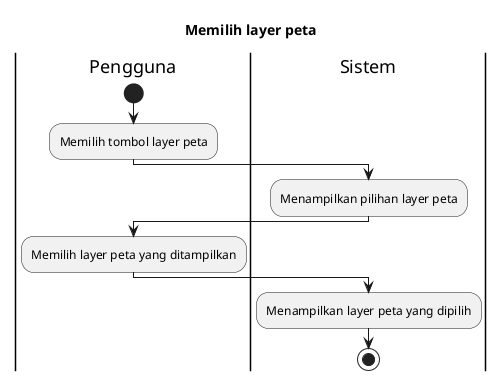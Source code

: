 @startuml Memilih layer peta

title Memilih layer peta
 
|Pengguna|
start
:Memilih tombol layer peta;

|Sistem|
:Menampilkan pilihan layer peta;

|Pengguna|
:Memilih layer peta yang ditampilkan;

|Sistem|
:Menampilkan layer peta yang dipilih;

stop

@enduml
